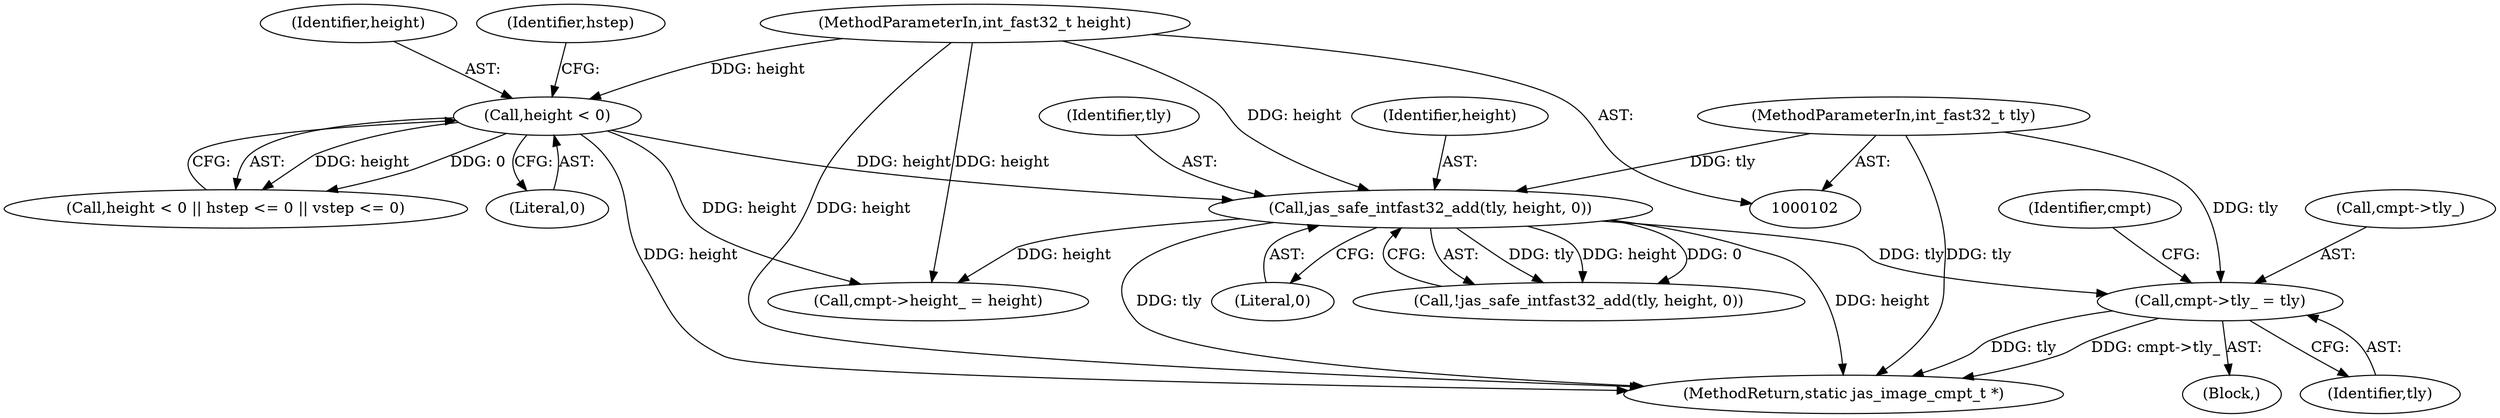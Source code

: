 digraph "0_jasper_634ce8e8a5accc0fa05dd2c20d42b4749d4b2735@pointer" {
"1000169" [label="(Call,cmpt->tly_ = tly)"];
"1000144" [label="(Call,jas_safe_intfast32_add(tly, height, 0))"];
"1000104" [label="(MethodParameterIn,int_fast32_t tly)"];
"1000124" [label="(Call,height < 0)"];
"1000108" [label="(MethodParameterIn,int_fast32_t height)"];
"1000169" [label="(Call,cmpt->tly_ = tly)"];
"1000189" [label="(Call,cmpt->height_ = height)"];
"1000170" [label="(Call,cmpt->tly_)"];
"1000123" [label="(Call,height < 0 || hstep <= 0 || vstep <= 0)"];
"1000125" [label="(Identifier,height)"];
"1000146" [label="(Identifier,height)"];
"1000145" [label="(Identifier,tly)"];
"1000126" [label="(Literal,0)"];
"1000173" [label="(Identifier,tly)"];
"1000108" [label="(MethodParameterIn,int_fast32_t height)"];
"1000176" [label="(Identifier,cmpt)"];
"1000144" [label="(Call,jas_safe_intfast32_add(tly, height, 0))"];
"1000104" [label="(MethodParameterIn,int_fast32_t tly)"];
"1000129" [label="(Identifier,hstep)"];
"1000143" [label="(Call,!jas_safe_intfast32_add(tly, height, 0))"];
"1000147" [label="(Literal,0)"];
"1000112" [label="(Block,)"];
"1000124" [label="(Call,height < 0)"];
"1000297" [label="(MethodReturn,static jas_image_cmpt_t *)"];
"1000169" -> "1000112"  [label="AST: "];
"1000169" -> "1000173"  [label="CFG: "];
"1000170" -> "1000169"  [label="AST: "];
"1000173" -> "1000169"  [label="AST: "];
"1000176" -> "1000169"  [label="CFG: "];
"1000169" -> "1000297"  [label="DDG: tly"];
"1000169" -> "1000297"  [label="DDG: cmpt->tly_"];
"1000144" -> "1000169"  [label="DDG: tly"];
"1000104" -> "1000169"  [label="DDG: tly"];
"1000144" -> "1000143"  [label="AST: "];
"1000144" -> "1000147"  [label="CFG: "];
"1000145" -> "1000144"  [label="AST: "];
"1000146" -> "1000144"  [label="AST: "];
"1000147" -> "1000144"  [label="AST: "];
"1000143" -> "1000144"  [label="CFG: "];
"1000144" -> "1000297"  [label="DDG: tly"];
"1000144" -> "1000297"  [label="DDG: height"];
"1000144" -> "1000143"  [label="DDG: tly"];
"1000144" -> "1000143"  [label="DDG: height"];
"1000144" -> "1000143"  [label="DDG: 0"];
"1000104" -> "1000144"  [label="DDG: tly"];
"1000124" -> "1000144"  [label="DDG: height"];
"1000108" -> "1000144"  [label="DDG: height"];
"1000144" -> "1000189"  [label="DDG: height"];
"1000104" -> "1000102"  [label="AST: "];
"1000104" -> "1000297"  [label="DDG: tly"];
"1000124" -> "1000123"  [label="AST: "];
"1000124" -> "1000126"  [label="CFG: "];
"1000125" -> "1000124"  [label="AST: "];
"1000126" -> "1000124"  [label="AST: "];
"1000129" -> "1000124"  [label="CFG: "];
"1000123" -> "1000124"  [label="CFG: "];
"1000124" -> "1000297"  [label="DDG: height"];
"1000124" -> "1000123"  [label="DDG: height"];
"1000124" -> "1000123"  [label="DDG: 0"];
"1000108" -> "1000124"  [label="DDG: height"];
"1000124" -> "1000189"  [label="DDG: height"];
"1000108" -> "1000102"  [label="AST: "];
"1000108" -> "1000297"  [label="DDG: height"];
"1000108" -> "1000189"  [label="DDG: height"];
}
